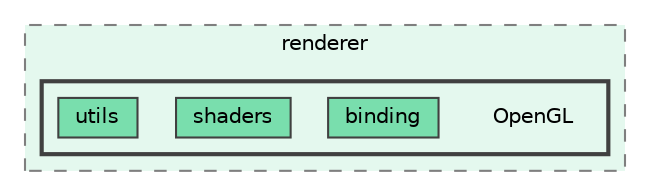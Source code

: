 digraph "Lys/src/Lys/renderer/OpenGL"
{
 // LATEX_PDF_SIZE
  bgcolor="transparent";
  edge [fontname=Helvetica,fontsize=10,labelfontname=Helvetica,labelfontsize=10];
  node [fontname=Helvetica,fontsize=10,shape=box,height=0.2,width=0.4];
  compound=true
  subgraph clusterdir_ff8b8c8a6f8de840cf1d6ad20a3258be {
    graph [ bgcolor="#e4f8ee", pencolor="grey50", label="renderer", fontname=Helvetica,fontsize=10 style="filled,dashed", URL="dir_ff8b8c8a6f8de840cf1d6ad20a3258be.html",tooltip=""]
  subgraph clusterdir_5cc1032a10f5c2c7f4832553578b6109 {
    graph [ bgcolor="#e4f8ee", pencolor="grey25", label="", fontname=Helvetica,fontsize=10 style="filled,bold", URL="dir_5cc1032a10f5c2c7f4832553578b6109.html",tooltip=""]
    dir_5cc1032a10f5c2c7f4832553578b6109 [shape=plaintext, label="OpenGL"];
  dir_7c264cb4c4736de889dfd1e398927a89 [label="binding", fillcolor="#79dead", color="grey25", style="filled", URL="dir_7c264cb4c4736de889dfd1e398927a89.html",tooltip=""];
  dir_160e5c32b555a68648edd9002284adb8 [label="shaders", fillcolor="#79dead", color="grey25", style="filled", URL="dir_160e5c32b555a68648edd9002284adb8.html",tooltip=""];
  dir_dc738efe07b303ad0aa813ca1df9153d [label="utils", fillcolor="#79dead", color="grey25", style="filled", URL="dir_dc738efe07b303ad0aa813ca1df9153d.html",tooltip=""];
  }
  }
}
